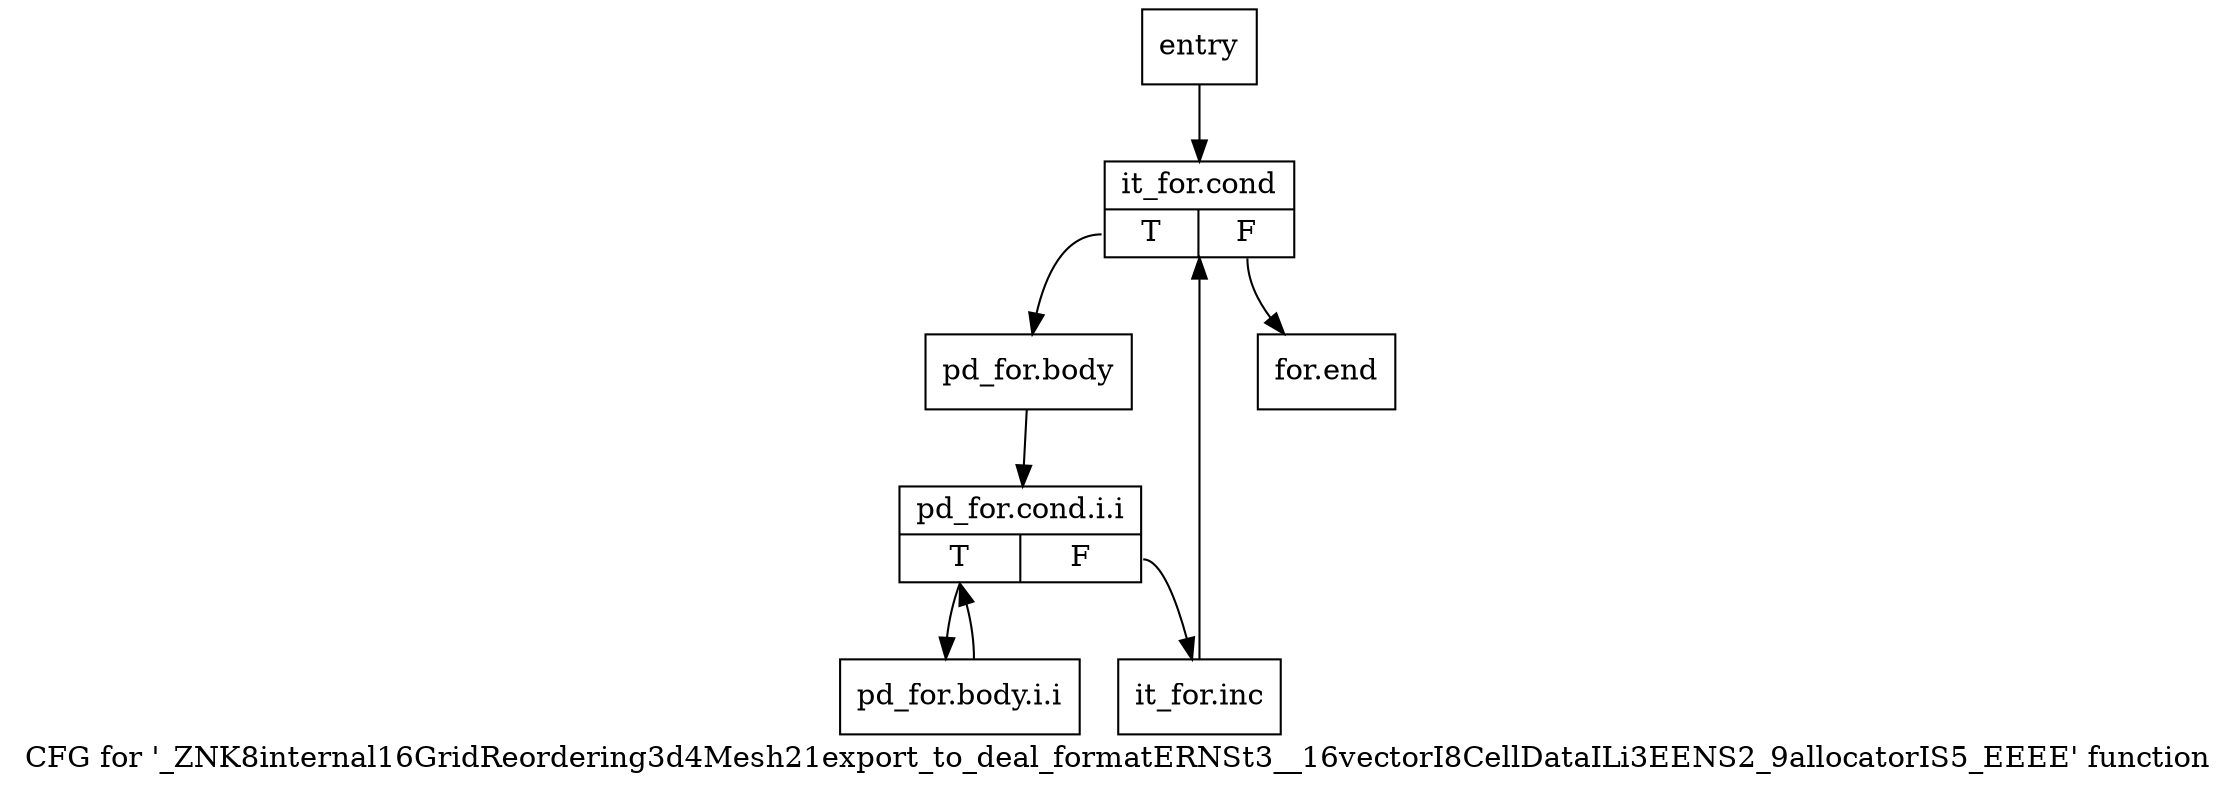 digraph "CFG for '_ZNK8internal16GridReordering3d4Mesh21export_to_deal_formatERNSt3__16vectorI8CellDataILi3EENS2_9allocatorIS5_EEEE' function" {
	label="CFG for '_ZNK8internal16GridReordering3d4Mesh21export_to_deal_formatERNSt3__16vectorI8CellDataILi3EENS2_9allocatorIS5_EEEE' function";

	Node0x5dd6e60 [shape=record,label="{entry}"];
	Node0x5dd6e60 -> Node0x5dd6eb0;
	Node0x5dd6eb0 [shape=record,label="{it_for.cond|{<s0>T|<s1>F}}"];
	Node0x5dd6eb0:s0 -> Node0x5dd6f00;
	Node0x5dd6eb0:s1 -> Node0x5dd7040;
	Node0x5dd6f00 [shape=record,label="{pd_for.body}"];
	Node0x5dd6f00 -> Node0x5dd6f50;
	Node0x5dd6f50 [shape=record,label="{pd_for.cond.i.i|{<s0>T|<s1>F}}"];
	Node0x5dd6f50:s0 -> Node0x5dd6fa0;
	Node0x5dd6f50:s1 -> Node0x5dd6ff0;
	Node0x5dd6fa0 [shape=record,label="{pd_for.body.i.i}"];
	Node0x5dd6fa0 -> Node0x5dd6f50;
	Node0x5dd6ff0 [shape=record,label="{it_for.inc}"];
	Node0x5dd6ff0 -> Node0x5dd6eb0;
	Node0x5dd7040 [shape=record,label="{for.end}"];
}
